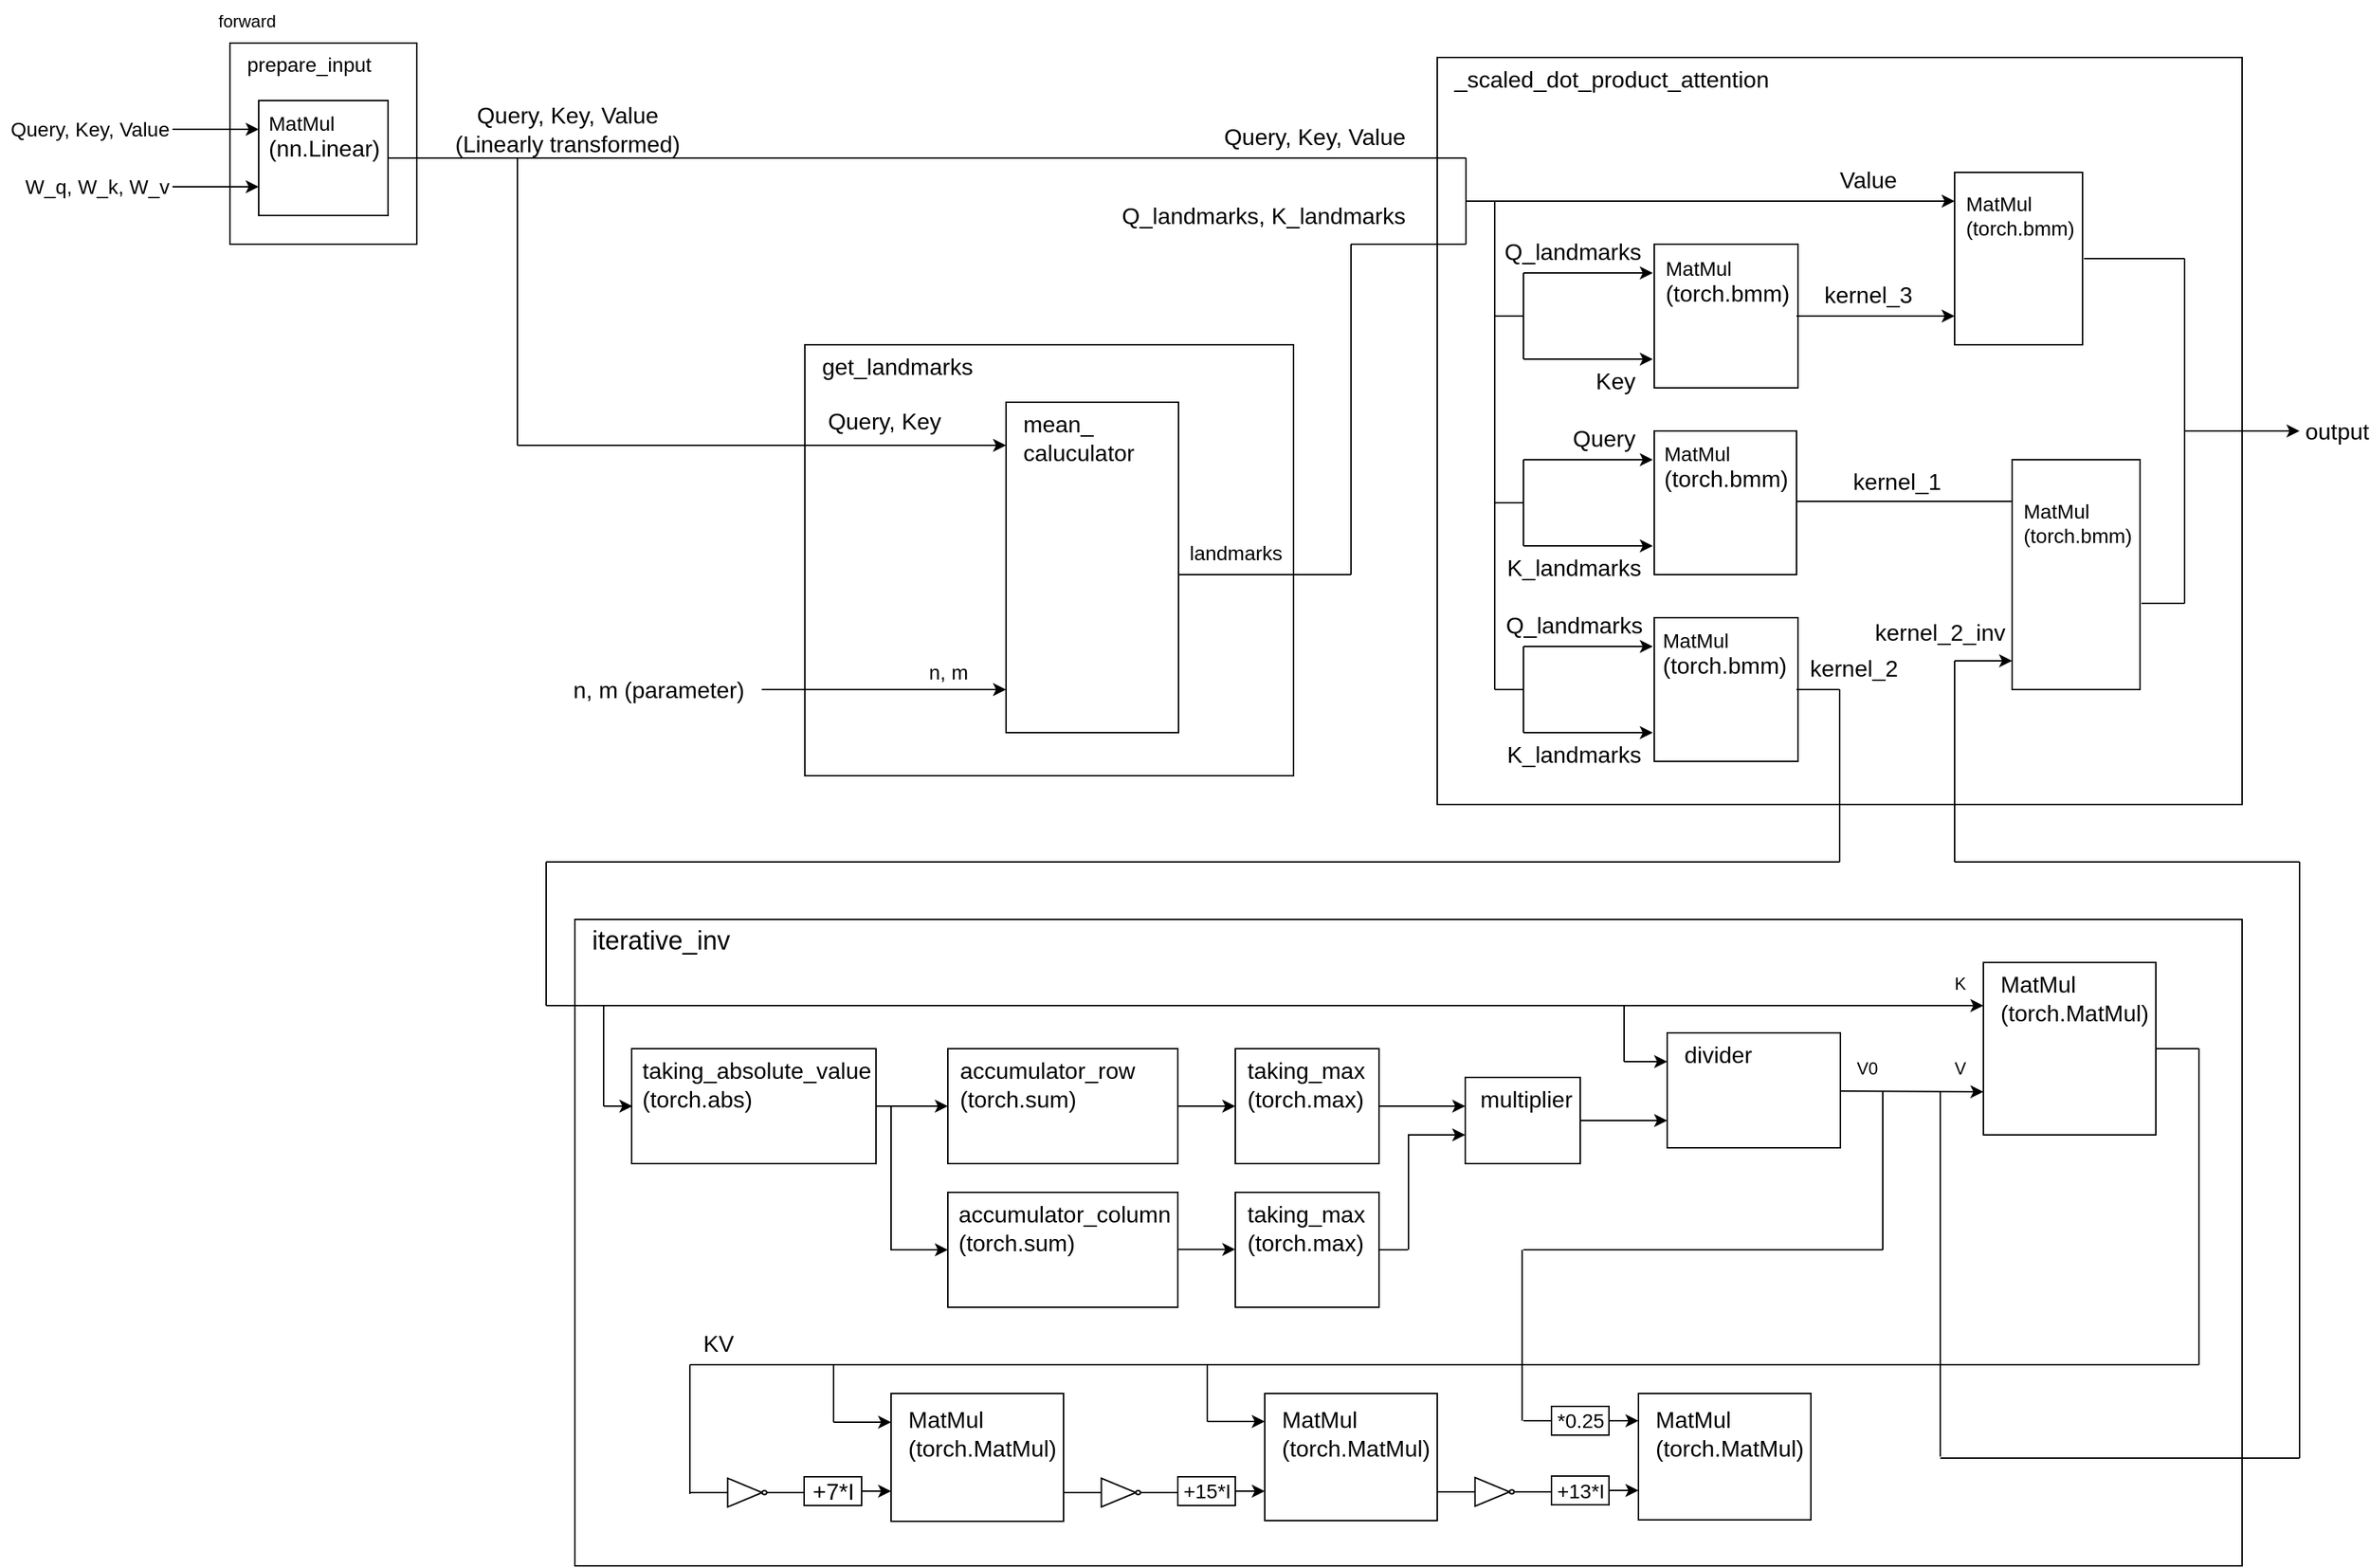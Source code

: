 <mxfile>
    <diagram id="p_NvklON_nJpqzWZonJb" name="ページ1">
        <mxGraphModel dx="1006" dy="666" grid="1" gridSize="10" guides="1" tooltips="1" connect="1" arrows="1" fold="1" page="1" pageScale="1" pageWidth="827" pageHeight="1169" math="0" shadow="0">
            <root>
                <mxCell id="0"/>
                <mxCell id="1" parent="0"/>
                <mxCell id="254" value="" style="rounded=0;whiteSpace=wrap;html=1;" parent="1" vertex="1">
                    <mxGeometry x="400" y="760" width="1160" height="450" as="geometry"/>
                </mxCell>
                <mxCell id="130" value="" style="rounded=0;whiteSpace=wrap;html=1;" parent="1" vertex="1">
                    <mxGeometry x="1000" y="160" width="560" height="520" as="geometry"/>
                </mxCell>
                <mxCell id="50" value="" style="rounded=0;whiteSpace=wrap;html=1;" parent="1" vertex="1">
                    <mxGeometry x="560" y="360" width="340" height="300" as="geometry"/>
                </mxCell>
                <mxCell id="2" value="" style="rounded=0;whiteSpace=wrap;html=1;" parent="1" vertex="1">
                    <mxGeometry x="160" y="150" width="130" height="140" as="geometry"/>
                </mxCell>
                <mxCell id="3" value="&lt;font style=&quot;font-size: 14px;&quot;&gt;prepare_input&lt;/font&gt;" style="text;html=1;align=left;verticalAlign=middle;whiteSpace=wrap;rounded=0;" parent="1" vertex="1">
                    <mxGeometry x="170" y="150" width="90" height="30" as="geometry"/>
                </mxCell>
                <mxCell id="5" value="" style="rounded=0;whiteSpace=wrap;html=1;" parent="1" vertex="1">
                    <mxGeometry x="180" y="190" width="90" height="80" as="geometry"/>
                </mxCell>
                <mxCell id="7" value="" style="endArrow=classic;html=1;" parent="1" edge="1">
                    <mxGeometry width="50" height="50" relative="1" as="geometry">
                        <mxPoint x="120" y="210" as="sourcePoint"/>
                        <mxPoint x="180" y="210" as="targetPoint"/>
                    </mxGeometry>
                </mxCell>
                <mxCell id="8" value="" style="endArrow=classic;html=1;" parent="1" edge="1">
                    <mxGeometry width="50" height="50" relative="1" as="geometry">
                        <mxPoint x="120" y="250" as="sourcePoint"/>
                        <mxPoint x="180" y="250" as="targetPoint"/>
                    </mxGeometry>
                </mxCell>
                <mxCell id="9" value="&lt;font style=&quot;font-size: 14px;&quot;&gt;Query, Key, Value&lt;/font&gt;" style="text;html=1;align=right;verticalAlign=middle;whiteSpace=wrap;rounded=0;" parent="1" vertex="1">
                    <mxGeometry y="200" width="120" height="20" as="geometry"/>
                </mxCell>
                <mxCell id="10" value="&lt;font style=&quot;font-size: 14px;&quot;&gt;W_q, W_k, W_v&lt;/font&gt;" style="text;html=1;align=right;verticalAlign=middle;whiteSpace=wrap;rounded=0;" parent="1" vertex="1">
                    <mxGeometry x="10" y="240" width="110" height="20" as="geometry"/>
                </mxCell>
                <mxCell id="12" value="forward" style="text;html=1;align=left;verticalAlign=middle;whiteSpace=wrap;rounded=0;" parent="1" vertex="1">
                    <mxGeometry x="150" y="120" width="50" height="30" as="geometry"/>
                </mxCell>
                <mxCell id="20" value="&lt;font style=&quot;font-size: 16px;&quot;&gt;Query, Key, Value&lt;/font&gt;&lt;div&gt;&lt;font size=&quot;3&quot;&gt;(Linearly transformed)&lt;/font&gt;&lt;/div&gt;" style="text;html=1;align=center;verticalAlign=middle;whiteSpace=wrap;rounded=0;" parent="1" vertex="1">
                    <mxGeometry x="300" y="195" width="190" height="30" as="geometry"/>
                </mxCell>
                <mxCell id="21" value="&lt;font style=&quot;font-size: 16px;&quot;&gt;_scaled_dot_product_attention&lt;/font&gt;" style="text;html=1;align=left;verticalAlign=middle;whiteSpace=wrap;rounded=0;" parent="1" vertex="1">
                    <mxGeometry x="1010" y="160" width="190" height="30" as="geometry"/>
                </mxCell>
                <mxCell id="22" value="" style="endArrow=none;html=1;" parent="1" edge="1">
                    <mxGeometry width="50" height="50" relative="1" as="geometry">
                        <mxPoint x="360" y="430" as="sourcePoint"/>
                        <mxPoint x="360" y="230" as="targetPoint"/>
                    </mxGeometry>
                </mxCell>
                <mxCell id="23" value="" style="endArrow=classic;html=1;" parent="1" edge="1">
                    <mxGeometry width="50" height="50" relative="1" as="geometry">
                        <mxPoint x="360" y="430" as="sourcePoint"/>
                        <mxPoint x="700" y="430" as="targetPoint"/>
                    </mxGeometry>
                </mxCell>
                <mxCell id="24" value="&lt;font style=&quot;font-size: 16px;&quot;&gt;get_landmarks&lt;/font&gt;" style="text;html=1;align=left;verticalAlign=middle;whiteSpace=wrap;rounded=0;" parent="1" vertex="1">
                    <mxGeometry x="570" y="360" width="90" height="30" as="geometry"/>
                </mxCell>
                <mxCell id="32" value="&lt;font style=&quot;font-size: 14px;&quot;&gt;MatMul&lt;/font&gt;&lt;div&gt;&lt;font size=&quot;3&quot;&gt;(nn.Linear)&lt;/font&gt;&lt;/div&gt;" style="text;html=1;align=left;verticalAlign=middle;whiteSpace=wrap;rounded=0;" parent="1" vertex="1">
                    <mxGeometry x="185" y="195" width="60" height="40" as="geometry"/>
                </mxCell>
                <mxCell id="33" value="" style="endArrow=classic;html=1;" parent="1" edge="1">
                    <mxGeometry width="50" height="50" relative="1" as="geometry">
                        <mxPoint x="530" y="600" as="sourcePoint"/>
                        <mxPoint x="700" y="600" as="targetPoint"/>
                    </mxGeometry>
                </mxCell>
                <mxCell id="34" value="&lt;font style=&quot;font-size: 16px;&quot;&gt;n, m (parameter)&lt;/font&gt;" style="text;html=1;align=right;verticalAlign=middle;whiteSpace=wrap;rounded=0;" parent="1" vertex="1">
                    <mxGeometry x="390" y="590" width="130" height="20" as="geometry"/>
                </mxCell>
                <mxCell id="42" value="&lt;font style=&quot;font-size: 14px;&quot;&gt;n, m&lt;/font&gt;" style="text;html=1;align=center;verticalAlign=middle;whiteSpace=wrap;rounded=0;" parent="1" vertex="1">
                    <mxGeometry x="640" y="580" width="40" height="15" as="geometry"/>
                </mxCell>
                <mxCell id="43" value="" style="rounded=0;whiteSpace=wrap;html=1;" parent="1" vertex="1">
                    <mxGeometry x="700" y="400" width="120" height="230" as="geometry"/>
                </mxCell>
                <mxCell id="44" value="&lt;font style=&quot;font-size: 16px;&quot;&gt;mean_&lt;/font&gt;&lt;div&gt;&lt;font style=&quot;font-size: 16px;&quot;&gt;caluculator&lt;/font&gt;&lt;/div&gt;" style="text;html=1;align=left;verticalAlign=middle;whiteSpace=wrap;rounded=0;" parent="1" vertex="1">
                    <mxGeometry x="710" y="410" width="110" height="30" as="geometry"/>
                </mxCell>
                <mxCell id="46" value="" style="endArrow=none;html=1;" parent="1" edge="1">
                    <mxGeometry width="50" height="50" relative="1" as="geometry">
                        <mxPoint x="820" y="520" as="sourcePoint"/>
                        <mxPoint x="940" y="520" as="targetPoint"/>
                    </mxGeometry>
                </mxCell>
                <mxCell id="49" value="&lt;font style=&quot;font-size: 14px;&quot;&gt;landmarks&lt;/font&gt;" style="text;html=1;align=center;verticalAlign=middle;whiteSpace=wrap;rounded=0;" parent="1" vertex="1">
                    <mxGeometry x="830" y="495" width="60" height="20" as="geometry"/>
                </mxCell>
                <mxCell id="51" value="&lt;font style=&quot;font-size: 16px;&quot;&gt;Query, Key, Value&lt;/font&gt;" style="text;html=1;align=right;verticalAlign=middle;whiteSpace=wrap;rounded=0;" parent="1" vertex="1">
                    <mxGeometry x="840" y="205" width="140" height="20" as="geometry"/>
                </mxCell>
                <mxCell id="52" value="" style="endArrow=none;html=1;" parent="1" edge="1">
                    <mxGeometry width="50" height="50" relative="1" as="geometry">
                        <mxPoint x="940" y="520" as="sourcePoint"/>
                        <mxPoint x="940" y="290" as="targetPoint"/>
                    </mxGeometry>
                </mxCell>
                <mxCell id="54" value="&lt;font style=&quot;font-size: 16px;&quot;&gt;Q_landmarks, K_landmarks&lt;/font&gt;" style="text;html=1;align=right;verticalAlign=middle;whiteSpace=wrap;rounded=0;" parent="1" vertex="1">
                    <mxGeometry x="780" y="260" width="200" height="20" as="geometry"/>
                </mxCell>
                <mxCell id="55" value="&lt;font style=&quot;font-size: 16px;&quot;&gt;Query, Key&lt;/font&gt;" style="text;html=1;align=center;verticalAlign=middle;whiteSpace=wrap;rounded=0;" parent="1" vertex="1">
                    <mxGeometry x="567.5" y="400" width="95" height="25" as="geometry"/>
                </mxCell>
                <mxCell id="56" value="" style="endArrow=none;html=1;" parent="1" edge="1">
                    <mxGeometry width="50" height="50" relative="1" as="geometry">
                        <mxPoint x="270" y="230" as="sourcePoint"/>
                        <mxPoint x="1020" y="230" as="targetPoint"/>
                    </mxGeometry>
                </mxCell>
                <mxCell id="57" value="" style="endArrow=none;html=1;" parent="1" edge="1">
                    <mxGeometry width="50" height="50" relative="1" as="geometry">
                        <mxPoint x="940" y="290" as="sourcePoint"/>
                        <mxPoint x="1020" y="290" as="targetPoint"/>
                    </mxGeometry>
                </mxCell>
                <mxCell id="58" value="" style="endArrow=none;html=1;" parent="1" edge="1">
                    <mxGeometry width="50" height="50" relative="1" as="geometry">
                        <mxPoint x="1020" y="290" as="sourcePoint"/>
                        <mxPoint x="1020" y="230" as="targetPoint"/>
                    </mxGeometry>
                </mxCell>
                <mxCell id="60" value="" style="endArrow=none;html=1;" parent="1" edge="1">
                    <mxGeometry width="50" height="50" relative="1" as="geometry">
                        <mxPoint x="1060" y="370" as="sourcePoint"/>
                        <mxPoint x="1060" y="310" as="targetPoint"/>
                    </mxGeometry>
                </mxCell>
                <mxCell id="61" value="" style="endArrow=classic;html=1;" parent="1" edge="1">
                    <mxGeometry width="50" height="50" relative="1" as="geometry">
                        <mxPoint x="1060" y="310" as="sourcePoint"/>
                        <mxPoint x="1150" y="310" as="targetPoint"/>
                    </mxGeometry>
                </mxCell>
                <mxCell id="62" value="" style="endArrow=classic;html=1;" parent="1" edge="1">
                    <mxGeometry width="50" height="50" relative="1" as="geometry">
                        <mxPoint x="1060" y="370" as="sourcePoint"/>
                        <mxPoint x="1150" y="370" as="targetPoint"/>
                    </mxGeometry>
                </mxCell>
                <mxCell id="74" value="" style="group" parent="1" vertex="1" connectable="0">
                    <mxGeometry x="1151" y="290" width="100" height="100" as="geometry"/>
                </mxCell>
                <mxCell id="63" value="" style="rounded=0;whiteSpace=wrap;html=1;" parent="74" vertex="1">
                    <mxGeometry width="100" height="100" as="geometry"/>
                </mxCell>
                <mxCell id="64" value="&lt;font style=&quot;font-size: 14px;&quot;&gt;MatMul&lt;/font&gt;&lt;div&gt;&lt;font size=&quot;3&quot;&gt;(torch.bmm)&lt;/font&gt;&lt;/div&gt;" style="text;html=1;align=left;verticalAlign=middle;whiteSpace=wrap;rounded=0;" parent="74" vertex="1">
                    <mxGeometry x="6.101" y="6" width="77.0" height="40" as="geometry"/>
                </mxCell>
                <mxCell id="75" value="&lt;font style=&quot;font-size: 16px;&quot;&gt;Q_landmarks&lt;/font&gt;" style="text;html=1;align=right;verticalAlign=middle;whiteSpace=wrap;rounded=0;" parent="1" vertex="1">
                    <mxGeometry x="1084" y="285" width="60" height="20" as="geometry"/>
                </mxCell>
                <mxCell id="76" value="&lt;font style=&quot;font-size: 16px;&quot;&gt;Key&lt;/font&gt;" style="text;html=1;align=right;verticalAlign=middle;whiteSpace=wrap;rounded=0;" parent="1" vertex="1">
                    <mxGeometry x="1065" y="375" width="75" height="20" as="geometry"/>
                </mxCell>
                <mxCell id="77" value="" style="endArrow=none;html=1;" parent="1" edge="1">
                    <mxGeometry width="50" height="50" relative="1" as="geometry">
                        <mxPoint x="1060" y="500" as="sourcePoint"/>
                        <mxPoint x="1060" y="440" as="targetPoint"/>
                    </mxGeometry>
                </mxCell>
                <mxCell id="78" value="" style="endArrow=classic;html=1;" parent="1" edge="1">
                    <mxGeometry width="50" height="50" relative="1" as="geometry">
                        <mxPoint x="1060" y="440" as="sourcePoint"/>
                        <mxPoint x="1150" y="440" as="targetPoint"/>
                    </mxGeometry>
                </mxCell>
                <mxCell id="79" value="" style="endArrow=classic;html=1;" parent="1" edge="1">
                    <mxGeometry width="50" height="50" relative="1" as="geometry">
                        <mxPoint x="1060" y="500" as="sourcePoint"/>
                        <mxPoint x="1150" y="500" as="targetPoint"/>
                    </mxGeometry>
                </mxCell>
                <mxCell id="80" value="" style="group" parent="1" vertex="1" connectable="0">
                    <mxGeometry x="1151" y="420" width="99" height="100" as="geometry"/>
                </mxCell>
                <mxCell id="81" value="" style="rounded=0;whiteSpace=wrap;html=1;" parent="80" vertex="1">
                    <mxGeometry width="99" height="100" as="geometry"/>
                </mxCell>
                <mxCell id="82" value="&lt;font style=&quot;font-size: 14px;&quot;&gt;MatMul&lt;/font&gt;&lt;div&gt;&lt;font size=&quot;3&quot;&gt;(torch.bmm)&lt;/font&gt;&lt;/div&gt;" style="text;html=1;align=left;verticalAlign=middle;whiteSpace=wrap;rounded=0;" parent="80" vertex="1">
                    <mxGeometry x="5.438" y="5" width="77.0" height="40" as="geometry"/>
                </mxCell>
                <mxCell id="83" value="&lt;font style=&quot;font-size: 16px;&quot;&gt;Query&lt;/font&gt;" style="text;html=1;align=right;verticalAlign=middle;whiteSpace=wrap;rounded=0;" parent="1" vertex="1">
                    <mxGeometry x="1080" y="415" width="60" height="20" as="geometry"/>
                </mxCell>
                <mxCell id="84" value="&lt;font style=&quot;font-size: 16px;&quot;&gt;K_landmarks&lt;/font&gt;" style="text;html=1;align=right;verticalAlign=middle;whiteSpace=wrap;rounded=0;" parent="1" vertex="1">
                    <mxGeometry x="1069" y="505" width="75" height="20" as="geometry"/>
                </mxCell>
                <mxCell id="85" value="" style="endArrow=none;html=1;" parent="1" edge="1">
                    <mxGeometry width="50" height="50" relative="1" as="geometry">
                        <mxPoint x="1060" y="630" as="sourcePoint"/>
                        <mxPoint x="1060" y="570" as="targetPoint"/>
                    </mxGeometry>
                </mxCell>
                <mxCell id="86" value="" style="endArrow=classic;html=1;" parent="1" edge="1">
                    <mxGeometry width="50" height="50" relative="1" as="geometry">
                        <mxPoint x="1060" y="570" as="sourcePoint"/>
                        <mxPoint x="1150" y="570" as="targetPoint"/>
                    </mxGeometry>
                </mxCell>
                <mxCell id="87" value="" style="endArrow=classic;html=1;" parent="1" edge="1">
                    <mxGeometry width="50" height="50" relative="1" as="geometry">
                        <mxPoint x="1060" y="630" as="sourcePoint"/>
                        <mxPoint x="1150" y="630" as="targetPoint"/>
                    </mxGeometry>
                </mxCell>
                <mxCell id="88" value="" style="group" parent="1" vertex="1" connectable="0">
                    <mxGeometry x="1151" y="550" width="100" height="100" as="geometry"/>
                </mxCell>
                <mxCell id="89" value="" style="rounded=0;whiteSpace=wrap;html=1;" parent="88" vertex="1">
                    <mxGeometry width="100" height="100" as="geometry"/>
                </mxCell>
                <mxCell id="90" value="&lt;font style=&quot;font-size: 14px;&quot;&gt;MatMul&lt;/font&gt;&lt;div&gt;&lt;font size=&quot;3&quot;&gt;(torch.bmm)&lt;/font&gt;&lt;/div&gt;" style="text;html=1;align=left;verticalAlign=middle;whiteSpace=wrap;rounded=0;" parent="88" vertex="1">
                    <mxGeometry x="3.889" y="5" width="69.222" height="40" as="geometry"/>
                </mxCell>
                <mxCell id="91" value="&lt;font style=&quot;font-size: 16px;&quot;&gt;Q_landmarks&lt;/font&gt;" style="text;html=1;align=right;verticalAlign=middle;whiteSpace=wrap;rounded=0;" parent="1" vertex="1">
                    <mxGeometry x="1085" y="545" width="60" height="20" as="geometry"/>
                </mxCell>
                <mxCell id="92" value="&lt;font style=&quot;font-size: 16px;&quot;&gt;K_landmarks&lt;/font&gt;" style="text;html=1;align=right;verticalAlign=middle;whiteSpace=wrap;rounded=0;" parent="1" vertex="1">
                    <mxGeometry x="1069" y="635" width="75" height="20" as="geometry"/>
                </mxCell>
                <mxCell id="93" value="" style="endArrow=none;html=1;" parent="1" edge="1">
                    <mxGeometry width="50" height="50" relative="1" as="geometry">
                        <mxPoint x="1040" y="600" as="sourcePoint"/>
                        <mxPoint x="1040" y="260" as="targetPoint"/>
                    </mxGeometry>
                </mxCell>
                <mxCell id="94" value="" style="endArrow=none;html=1;" parent="1" edge="1">
                    <mxGeometry width="50" height="50" relative="1" as="geometry">
                        <mxPoint x="1040" y="470" as="sourcePoint"/>
                        <mxPoint x="1060" y="470" as="targetPoint"/>
                    </mxGeometry>
                </mxCell>
                <mxCell id="95" value="" style="endArrow=none;html=1;" parent="1" edge="1">
                    <mxGeometry width="50" height="50" relative="1" as="geometry">
                        <mxPoint x="1040" y="600" as="sourcePoint"/>
                        <mxPoint x="1060" y="600" as="targetPoint"/>
                    </mxGeometry>
                </mxCell>
                <mxCell id="98" value="" style="endArrow=classic;html=1;" parent="1" edge="1">
                    <mxGeometry width="50" height="50" relative="1" as="geometry">
                        <mxPoint x="1250" y="469" as="sourcePoint"/>
                        <mxPoint x="1420" y="469" as="targetPoint"/>
                    </mxGeometry>
                </mxCell>
                <mxCell id="99" value="&lt;font style=&quot;font-size: 16px;&quot;&gt;kernel_1&lt;/font&gt;" style="text;html=1;align=center;verticalAlign=middle;whiteSpace=wrap;rounded=0;" parent="1" vertex="1">
                    <mxGeometry x="1290" y="440" width="60" height="30" as="geometry"/>
                </mxCell>
                <mxCell id="101" value="&lt;font style=&quot;font-size: 16px;&quot;&gt;kernel_2&lt;/font&gt;" style="text;html=1;align=center;verticalAlign=middle;whiteSpace=wrap;rounded=0;" parent="1" vertex="1">
                    <mxGeometry x="1260" y="570" width="60" height="30" as="geometry"/>
                </mxCell>
                <mxCell id="104" value="&lt;font style=&quot;font-size: 16px;&quot;&gt;kernel_3&lt;/font&gt;" style="text;html=1;align=center;verticalAlign=middle;whiteSpace=wrap;rounded=0;" parent="1" vertex="1">
                    <mxGeometry x="1270" y="310" width="60" height="30" as="geometry"/>
                </mxCell>
                <mxCell id="106" value="" style="endArrow=classic;html=1;" parent="1" edge="1">
                    <mxGeometry width="50" height="50" relative="1" as="geometry">
                        <mxPoint x="1020" y="260" as="sourcePoint"/>
                        <mxPoint x="1360" y="260" as="targetPoint"/>
                    </mxGeometry>
                </mxCell>
                <mxCell id="107" value="" style="endArrow=classic;html=1;" parent="1" edge="1">
                    <mxGeometry width="50" height="50" relative="1" as="geometry">
                        <mxPoint x="1250" y="340" as="sourcePoint"/>
                        <mxPoint x="1360" y="340" as="targetPoint"/>
                    </mxGeometry>
                </mxCell>
                <mxCell id="108" value="&lt;font style=&quot;font-size: 16px;&quot;&gt;Value&lt;/font&gt;" style="text;html=1;align=center;verticalAlign=middle;whiteSpace=wrap;rounded=0;" parent="1" vertex="1">
                    <mxGeometry x="1270" y="230" width="60" height="30" as="geometry"/>
                </mxCell>
                <mxCell id="109" value="" style="group" parent="1" vertex="1" connectable="0">
                    <mxGeometry x="1360" y="240" width="89" height="120" as="geometry"/>
                </mxCell>
                <mxCell id="110" value="" style="rounded=0;whiteSpace=wrap;html=1;" parent="109" vertex="1">
                    <mxGeometry width="89" height="120" as="geometry"/>
                </mxCell>
                <mxCell id="111" value="&lt;font style=&quot;font-size: 14px;&quot;&gt;MatMul&lt;/font&gt;&lt;div&gt;&lt;font style=&quot;font-size: 14px;&quot;&gt;(torch.bmm)&lt;/font&gt;&lt;/div&gt;" style="text;html=1;align=left;verticalAlign=middle;whiteSpace=wrap;rounded=0;" parent="109" vertex="1">
                    <mxGeometry x="5.889" y="6" width="69.222" height="48" as="geometry"/>
                </mxCell>
                <mxCell id="112" value="" style="group" parent="1" vertex="1" connectable="0">
                    <mxGeometry x="1400" y="440" width="89" height="200" as="geometry"/>
                </mxCell>
                <mxCell id="113" value="" style="rounded=0;whiteSpace=wrap;html=1;" parent="112" vertex="1">
                    <mxGeometry width="89" height="160" as="geometry"/>
                </mxCell>
                <mxCell id="114" value="&lt;font style=&quot;font-size: 14px;&quot;&gt;MatMul&lt;/font&gt;&lt;div&gt;&lt;font style=&quot;font-size: 14px;&quot;&gt;(torch.bmm)&lt;/font&gt;&lt;/div&gt;" style="text;html=1;align=left;verticalAlign=middle;whiteSpace=wrap;rounded=0;" parent="112" vertex="1">
                    <mxGeometry x="5.889" y="4" width="69.222" height="80" as="geometry"/>
                </mxCell>
                <mxCell id="115" value="" style="endArrow=none;html=1;" parent="1" edge="1">
                    <mxGeometry width="50" height="50" relative="1" as="geometry">
                        <mxPoint x="1250" y="600" as="sourcePoint"/>
                        <mxPoint x="1280" y="600" as="targetPoint"/>
                    </mxGeometry>
                </mxCell>
                <mxCell id="118" value="" style="endArrow=none;html=1;" parent="1" edge="1">
                    <mxGeometry width="50" height="50" relative="1" as="geometry">
                        <mxPoint x="1280" y="720" as="sourcePoint"/>
                        <mxPoint x="1280" y="600" as="targetPoint"/>
                    </mxGeometry>
                </mxCell>
                <mxCell id="119" value="" style="endArrow=none;html=1;" parent="1" edge="1">
                    <mxGeometry width="50" height="50" relative="1" as="geometry">
                        <mxPoint x="1360" y="720" as="sourcePoint"/>
                        <mxPoint x="1360" y="580" as="targetPoint"/>
                    </mxGeometry>
                </mxCell>
                <mxCell id="120" value="" style="endArrow=classic;html=1;" parent="1" edge="1">
                    <mxGeometry width="50" height="50" relative="1" as="geometry">
                        <mxPoint x="1360" y="580" as="sourcePoint"/>
                        <mxPoint x="1400" y="580" as="targetPoint"/>
                    </mxGeometry>
                </mxCell>
                <mxCell id="121" value="&lt;font style=&quot;font-size: 16px;&quot;&gt;kernel_2_inv&lt;/font&gt;" style="text;html=1;align=center;verticalAlign=middle;whiteSpace=wrap;rounded=0;" parent="1" vertex="1">
                    <mxGeometry x="1320" y="545" width="60" height="30" as="geometry"/>
                </mxCell>
                <mxCell id="124" value="" style="endArrow=none;html=1;" parent="1" edge="1">
                    <mxGeometry width="50" height="50" relative="1" as="geometry">
                        <mxPoint x="1450" y="300" as="sourcePoint"/>
                        <mxPoint x="1520" y="300" as="targetPoint"/>
                    </mxGeometry>
                </mxCell>
                <mxCell id="125" value="" style="endArrow=none;html=1;" parent="1" edge="1">
                    <mxGeometry width="50" height="50" relative="1" as="geometry">
                        <mxPoint x="1490" y="540" as="sourcePoint"/>
                        <mxPoint x="1520" y="540" as="targetPoint"/>
                    </mxGeometry>
                </mxCell>
                <mxCell id="126" value="" style="endArrow=none;html=1;" parent="1" edge="1">
                    <mxGeometry width="50" height="50" relative="1" as="geometry">
                        <mxPoint x="1520" y="540" as="sourcePoint"/>
                        <mxPoint x="1520" y="300" as="targetPoint"/>
                    </mxGeometry>
                </mxCell>
                <mxCell id="127" value="" style="endArrow=classic;html=1;" parent="1" edge="1">
                    <mxGeometry width="50" height="50" relative="1" as="geometry">
                        <mxPoint x="1520" y="420" as="sourcePoint"/>
                        <mxPoint x="1600" y="420" as="targetPoint"/>
                    </mxGeometry>
                </mxCell>
                <mxCell id="129" value="&lt;font style=&quot;font-size: 16px;&quot;&gt;output&lt;/font&gt;" style="text;html=1;align=left;verticalAlign=middle;whiteSpace=wrap;rounded=0;" parent="1" vertex="1">
                    <mxGeometry x="1602" y="400" width="36" height="40" as="geometry"/>
                </mxCell>
                <mxCell id="131" value="&lt;font style=&quot;font-size: 18px;&quot;&gt;iterative_inv&lt;/font&gt;" style="text;html=1;align=left;verticalAlign=middle;whiteSpace=wrap;rounded=0;" parent="1" vertex="1">
                    <mxGeometry x="410" y="760" width="100" height="30" as="geometry"/>
                </mxCell>
                <mxCell id="132" value="" style="endArrow=none;html=1;" parent="1" edge="1">
                    <mxGeometry width="50" height="50" relative="1" as="geometry">
                        <mxPoint x="380" y="720" as="sourcePoint"/>
                        <mxPoint x="1280" y="720" as="targetPoint"/>
                    </mxGeometry>
                </mxCell>
                <mxCell id="170" value="" style="group" parent="1" vertex="1" connectable="0">
                    <mxGeometry x="439.5" y="839" width="700" height="211" as="geometry"/>
                </mxCell>
                <mxCell id="135" value="" style="group" parent="170" vertex="1" connectable="0">
                    <mxGeometry y="11" width="170" height="80" as="geometry"/>
                </mxCell>
                <mxCell id="133" value="" style="rounded=0;whiteSpace=wrap;html=1;" parent="135" vertex="1">
                    <mxGeometry width="170" height="80" as="geometry"/>
                </mxCell>
                <mxCell id="134" value="&lt;font style=&quot;font-size: 16px;&quot;&gt;taking_absolute_value&lt;/font&gt;&lt;div&gt;&lt;font size=&quot;3&quot;&gt;(torch.abs)&lt;/font&gt;&lt;/div&gt;" style="text;html=1;align=left;verticalAlign=middle;whiteSpace=wrap;rounded=0;" parent="135" vertex="1">
                    <mxGeometry x="5.625" y="5" width="138.125" height="40" as="geometry"/>
                </mxCell>
                <mxCell id="136" value="" style="group" parent="170" vertex="1" connectable="0">
                    <mxGeometry x="220" y="11" width="160" height="80" as="geometry"/>
                </mxCell>
                <mxCell id="137" value="" style="rounded=0;whiteSpace=wrap;html=1;" parent="136" vertex="1">
                    <mxGeometry width="160" height="80" as="geometry"/>
                </mxCell>
                <mxCell id="138" value="&lt;div&gt;&lt;font style=&quot;font-size: 16px;&quot; color=&quot;#000000&quot;&gt;accumulator_row&lt;/font&gt;&lt;/div&gt;&lt;div&gt;&lt;font size=&quot;3&quot;&gt;(torch.sum)&lt;/font&gt;&lt;/div&gt;" style="text;html=1;align=left;verticalAlign=middle;whiteSpace=wrap;rounded=0;" parent="136" vertex="1">
                    <mxGeometry x="6" y="5" width="130" height="40" as="geometry"/>
                </mxCell>
                <mxCell id="146" value="" style="group" parent="170" vertex="1" connectable="0">
                    <mxGeometry x="220" y="111" width="160" height="80" as="geometry"/>
                </mxCell>
                <mxCell id="147" value="" style="rounded=0;whiteSpace=wrap;html=1;" parent="146" vertex="1">
                    <mxGeometry width="160" height="80" as="geometry"/>
                </mxCell>
                <mxCell id="148" value="&lt;div&gt;&lt;font style=&quot;font-size: 16px;&quot; color=&quot;#000000&quot;&gt;accumulator_column&lt;/font&gt;&lt;/div&gt;&lt;div&gt;&lt;font size=&quot;3&quot;&gt;(torch.sum)&lt;/font&gt;&lt;/div&gt;" style="text;html=1;align=left;verticalAlign=middle;whiteSpace=wrap;rounded=0;" parent="146" vertex="1">
                    <mxGeometry x="5" y="5" width="130" height="40" as="geometry"/>
                </mxCell>
                <mxCell id="149" value="" style="group" parent="170" vertex="1" connectable="0">
                    <mxGeometry x="420" y="11" width="100" height="80" as="geometry"/>
                </mxCell>
                <mxCell id="150" value="" style="rounded=0;whiteSpace=wrap;html=1;" parent="149" vertex="1">
                    <mxGeometry width="100" height="80" as="geometry"/>
                </mxCell>
                <mxCell id="151" value="&lt;div&gt;&lt;font style=&quot;font-size: 16px;&quot; color=&quot;#000000&quot;&gt;taking_max&lt;/font&gt;&lt;/div&gt;&lt;div&gt;&lt;font size=&quot;3&quot;&gt;(torch.max)&lt;/font&gt;&lt;/div&gt;" style="text;html=1;align=left;verticalAlign=middle;whiteSpace=wrap;rounded=0;" parent="149" vertex="1">
                    <mxGeometry x="6.25" y="5" width="81.25" height="40" as="geometry"/>
                </mxCell>
                <mxCell id="152" value="" style="group" parent="170" vertex="1" connectable="0">
                    <mxGeometry x="420" y="111" width="100" height="80" as="geometry"/>
                </mxCell>
                <mxCell id="153" value="" style="rounded=0;whiteSpace=wrap;html=1;" parent="152" vertex="1">
                    <mxGeometry width="100" height="80" as="geometry"/>
                </mxCell>
                <mxCell id="154" value="&lt;div&gt;&lt;font style=&quot;font-size: 16px;&quot; color=&quot;#000000&quot;&gt;taking_max&lt;/font&gt;&lt;/div&gt;&lt;div&gt;&lt;font size=&quot;3&quot;&gt;(torch.max)&lt;/font&gt;&lt;/div&gt;" style="text;html=1;align=left;verticalAlign=middle;whiteSpace=wrap;rounded=0;" parent="152" vertex="1">
                    <mxGeometry x="6.25" y="5" width="81.25" height="40" as="geometry"/>
                </mxCell>
                <mxCell id="156" value="" style="endArrow=none;html=1;" parent="170" edge="1">
                    <mxGeometry width="50" height="50" relative="1" as="geometry">
                        <mxPoint x="180.5" y="151" as="sourcePoint"/>
                        <mxPoint x="180.5" y="51" as="targetPoint"/>
                    </mxGeometry>
                </mxCell>
                <mxCell id="157" value="" style="endArrow=classic;html=1;" parent="170" edge="1">
                    <mxGeometry width="50" height="50" relative="1" as="geometry">
                        <mxPoint x="170.5" y="51" as="sourcePoint"/>
                        <mxPoint x="220" y="51" as="targetPoint"/>
                    </mxGeometry>
                </mxCell>
                <mxCell id="158" value="" style="endArrow=classic;html=1;" parent="170" edge="1">
                    <mxGeometry width="50" height="50" relative="1" as="geometry">
                        <mxPoint x="180" y="151" as="sourcePoint"/>
                        <mxPoint x="220" y="151" as="targetPoint"/>
                    </mxGeometry>
                </mxCell>
                <mxCell id="159" value="" style="endArrow=classic;html=1;" parent="170" edge="1">
                    <mxGeometry width="50" height="50" relative="1" as="geometry">
                        <mxPoint x="380" y="51" as="sourcePoint"/>
                        <mxPoint x="420" y="51" as="targetPoint"/>
                    </mxGeometry>
                </mxCell>
                <mxCell id="160" value="" style="endArrow=classic;html=1;" parent="170" edge="1">
                    <mxGeometry width="50" height="50" relative="1" as="geometry">
                        <mxPoint x="380" y="150.7" as="sourcePoint"/>
                        <mxPoint x="420" y="150.7" as="targetPoint"/>
                    </mxGeometry>
                </mxCell>
                <mxCell id="161" value="" style="endArrow=none;html=1;" parent="170" edge="1">
                    <mxGeometry width="50" height="50" relative="1" as="geometry">
                        <mxPoint x="520" y="51" as="sourcePoint"/>
                        <mxPoint x="540" y="51" as="targetPoint"/>
                    </mxGeometry>
                </mxCell>
                <mxCell id="162" value="" style="endArrow=none;html=1;" parent="170" edge="1">
                    <mxGeometry width="50" height="50" relative="1" as="geometry">
                        <mxPoint x="520" y="151" as="sourcePoint"/>
                        <mxPoint x="540" y="151" as="targetPoint"/>
                    </mxGeometry>
                </mxCell>
                <mxCell id="164" value="" style="endArrow=classic;html=1;" parent="170" edge="1">
                    <mxGeometry width="50" height="50" relative="1" as="geometry">
                        <mxPoint x="540" y="51" as="sourcePoint"/>
                        <mxPoint x="580" y="51" as="targetPoint"/>
                    </mxGeometry>
                </mxCell>
                <mxCell id="165" value="" style="rounded=0;whiteSpace=wrap;html=1;" parent="170" vertex="1">
                    <mxGeometry x="580" y="31" width="80" height="60" as="geometry"/>
                </mxCell>
                <mxCell id="166" value="&lt;font style=&quot;font-size: 16px;&quot;&gt;multiplier&lt;/font&gt;" style="text;html=1;align=left;verticalAlign=middle;whiteSpace=wrap;rounded=0;" parent="170" vertex="1">
                    <mxGeometry x="588" y="31" width="60" height="30" as="geometry"/>
                </mxCell>
                <mxCell id="167" value="" style="endArrow=none;html=1;" parent="170" edge="1">
                    <mxGeometry width="50" height="50" relative="1" as="geometry">
                        <mxPoint x="540.5" y="151" as="sourcePoint"/>
                        <mxPoint x="540.5" y="71" as="targetPoint"/>
                    </mxGeometry>
                </mxCell>
                <mxCell id="168" value="" style="endArrow=classic;html=1;" parent="170" edge="1">
                    <mxGeometry width="50" height="50" relative="1" as="geometry">
                        <mxPoint x="540" y="71" as="sourcePoint"/>
                        <mxPoint x="580" y="71" as="targetPoint"/>
                    </mxGeometry>
                </mxCell>
                <mxCell id="174" value="" style="endArrow=none;html=1;" parent="170" edge="1">
                    <mxGeometry width="50" height="50" relative="1" as="geometry">
                        <mxPoint x="690.5" y="20" as="sourcePoint"/>
                        <mxPoint x="690.5" y="-19" as="targetPoint"/>
                    </mxGeometry>
                </mxCell>
                <mxCell id="247" value="" style="endArrow=none;html=1;" parent="170" edge="1">
                    <mxGeometry width="50" height="50" relative="1" as="geometry">
                        <mxPoint x="620.5" y="151" as="sourcePoint"/>
                        <mxPoint x="870.5" y="151" as="targetPoint"/>
                    </mxGeometry>
                </mxCell>
                <mxCell id="246" value="" style="endArrow=none;html=1;" parent="170" edge="1">
                    <mxGeometry width="50" height="50" relative="1" as="geometry">
                        <mxPoint x="619.58" y="270" as="sourcePoint"/>
                        <mxPoint x="619.58" y="151" as="targetPoint"/>
                    </mxGeometry>
                </mxCell>
                <mxCell id="172" value="" style="endArrow=none;html=1;" parent="1" edge="1">
                    <mxGeometry width="50" height="50" relative="1" as="geometry">
                        <mxPoint x="380" y="820" as="sourcePoint"/>
                        <mxPoint x="380" y="720" as="targetPoint"/>
                    </mxGeometry>
                </mxCell>
                <mxCell id="173" value="" style="endArrow=classic;html=1;" parent="1" edge="1">
                    <mxGeometry width="50" height="50" relative="1" as="geometry">
                        <mxPoint x="380" y="820" as="sourcePoint"/>
                        <mxPoint x="1380" y="820" as="targetPoint"/>
                    </mxGeometry>
                </mxCell>
                <mxCell id="177" value="" style="rounded=0;whiteSpace=wrap;html=1;" parent="1" vertex="1">
                    <mxGeometry x="1160" y="839" width="120.5" height="80" as="geometry"/>
                </mxCell>
                <mxCell id="176" value="" style="endArrow=classic;html=1;" parent="1" edge="1">
                    <mxGeometry width="50" height="50" relative="1" as="geometry">
                        <mxPoint x="1130" y="859" as="sourcePoint"/>
                        <mxPoint x="1160" y="859" as="targetPoint"/>
                    </mxGeometry>
                </mxCell>
                <mxCell id="178" value="&lt;font style=&quot;font-size: 16px;&quot;&gt;divider&lt;/font&gt;" style="text;html=1;align=left;verticalAlign=middle;whiteSpace=wrap;rounded=0;" parent="1" vertex="1">
                    <mxGeometry x="1170" y="839" width="50" height="30" as="geometry"/>
                </mxCell>
                <mxCell id="179" value="" style="endArrow=none;html=1;" parent="1" edge="1">
                    <mxGeometry width="50" height="50" relative="1" as="geometry">
                        <mxPoint x="420" y="890" as="sourcePoint"/>
                        <mxPoint x="420" y="820" as="targetPoint"/>
                    </mxGeometry>
                </mxCell>
                <mxCell id="181" value="" style="endArrow=classic;html=1;" parent="1" edge="1">
                    <mxGeometry width="50" height="50" relative="1" as="geometry">
                        <mxPoint x="1280.5" y="879.5" as="sourcePoint"/>
                        <mxPoint x="1380" y="880" as="targetPoint"/>
                    </mxGeometry>
                </mxCell>
                <mxCell id="182" value="V0" style="text;html=1;align=left;verticalAlign=middle;whiteSpace=wrap;rounded=0;" parent="1" vertex="1">
                    <mxGeometry x="1290" y="849" width="30" height="30" as="geometry"/>
                </mxCell>
                <mxCell id="183" value="K" style="text;html=1;align=right;verticalAlign=middle;whiteSpace=wrap;rounded=0;" parent="1" vertex="1">
                    <mxGeometry x="1340" y="790" width="30" height="30" as="geometry"/>
                </mxCell>
                <mxCell id="184" value="V" style="text;html=1;align=right;verticalAlign=middle;whiteSpace=wrap;rounded=0;" parent="1" vertex="1">
                    <mxGeometry x="1360" y="849" width="10" height="30" as="geometry"/>
                </mxCell>
                <mxCell id="169" value="" style="endArrow=classic;html=1;" parent="1" edge="1">
                    <mxGeometry width="50" height="50" relative="1" as="geometry">
                        <mxPoint x="1100" y="900" as="sourcePoint"/>
                        <mxPoint x="1160" y="900" as="targetPoint"/>
                    </mxGeometry>
                </mxCell>
                <mxCell id="188" value="" style="endArrow=classic;html=1;" parent="1" edge="1">
                    <mxGeometry width="50" height="50" relative="1" as="geometry">
                        <mxPoint x="420" y="890" as="sourcePoint"/>
                        <mxPoint x="440" y="890" as="targetPoint"/>
                    </mxGeometry>
                </mxCell>
                <mxCell id="190" value="" style="rounded=0;whiteSpace=wrap;html=1;fontStyle=1" parent="1" vertex="1">
                    <mxGeometry x="1380" y="790" width="120" height="120" as="geometry"/>
                </mxCell>
                <mxCell id="191" value="&lt;font style=&quot;font-size: 16px;&quot;&gt;MatMul&lt;/font&gt;&lt;div&gt;&lt;font size=&quot;3&quot;&gt;(torch.MatMul)&lt;/font&gt;&lt;/div&gt;" style="text;html=1;align=left;verticalAlign=middle;whiteSpace=wrap;rounded=0;" parent="1" vertex="1">
                    <mxGeometry x="1390" y="795" width="60" height="39" as="geometry"/>
                </mxCell>
                <mxCell id="202" value="" style="rounded=0;whiteSpace=wrap;html=1;fontStyle=1" parent="1" vertex="1">
                    <mxGeometry x="620" y="1090" width="120" height="89" as="geometry"/>
                </mxCell>
                <mxCell id="203" value="&lt;font style=&quot;font-size: 16px;&quot;&gt;MatMul&lt;/font&gt;&lt;div&gt;&lt;font size=&quot;3&quot;&gt;(torch.MatMul)&lt;/font&gt;&lt;/div&gt;" style="text;html=1;align=left;verticalAlign=middle;whiteSpace=wrap;rounded=0;" parent="1" vertex="1">
                    <mxGeometry x="630" y="1098.5" width="60" height="39" as="geometry"/>
                </mxCell>
                <mxCell id="204" value="" style="endArrow=classic;html=1;" parent="1" source="207" edge="1">
                    <mxGeometry width="50" height="50" relative="1" as="geometry">
                        <mxPoint x="479.5" y="1158" as="sourcePoint"/>
                        <mxPoint x="620" y="1158" as="targetPoint"/>
                    </mxGeometry>
                </mxCell>
                <mxCell id="207" value="&lt;font style=&quot;font-size: 16px;&quot;&gt;+7*I&lt;/font&gt;" style="rounded=0;whiteSpace=wrap;html=1;" parent="1" vertex="1">
                    <mxGeometry x="559.5" y="1148" width="40" height="20" as="geometry"/>
                </mxCell>
                <mxCell id="214" value="" style="verticalLabelPosition=bottom;shadow=0;dashed=0;align=center;html=1;verticalAlign=top;shape=mxgraph.electrical.logic_gates.inverter_2" parent="1" vertex="1">
                    <mxGeometry x="499.5" y="1149" width="40" height="20" as="geometry"/>
                </mxCell>
                <mxCell id="215" value="" style="endArrow=none;html=1;entryX=0;entryY=0.5;entryDx=0;entryDy=0;entryPerimeter=0;" parent="1" target="214" edge="1">
                    <mxGeometry width="50" height="50" relative="1" as="geometry">
                        <mxPoint x="480" y="1159" as="sourcePoint"/>
                        <mxPoint x="600" y="1170" as="targetPoint"/>
                    </mxGeometry>
                </mxCell>
                <mxCell id="216" value="" style="endArrow=none;html=1;exitX=1;exitY=0.5;exitDx=0;exitDy=0;exitPerimeter=0;" parent="1" source="214" edge="1">
                    <mxGeometry width="50" height="50" relative="1" as="geometry">
                        <mxPoint x="560" y="1210" as="sourcePoint"/>
                        <mxPoint x="560" y="1159" as="targetPoint"/>
                    </mxGeometry>
                </mxCell>
                <mxCell id="223" value="" style="endArrow=classic;html=1;" parent="1" source="224" edge="1">
                    <mxGeometry width="50" height="50" relative="1" as="geometry">
                        <mxPoint x="739.5" y="1158" as="sourcePoint"/>
                        <mxPoint x="880" y="1158" as="targetPoint"/>
                    </mxGeometry>
                </mxCell>
                <mxCell id="224" value="&lt;font style=&quot;font-size: 14px;&quot;&gt;+15*I&lt;/font&gt;" style="rounded=0;whiteSpace=wrap;html=1;" parent="1" vertex="1">
                    <mxGeometry x="819.5" y="1148" width="40" height="20" as="geometry"/>
                </mxCell>
                <mxCell id="225" value="" style="verticalLabelPosition=bottom;shadow=0;dashed=0;align=center;html=1;verticalAlign=top;shape=mxgraph.electrical.logic_gates.inverter_2" parent="1" vertex="1">
                    <mxGeometry x="759.5" y="1149" width="40" height="20" as="geometry"/>
                </mxCell>
                <mxCell id="226" value="" style="endArrow=none;html=1;entryX=0;entryY=0.5;entryDx=0;entryDy=0;entryPerimeter=0;" parent="1" target="225" edge="1">
                    <mxGeometry width="50" height="50" relative="1" as="geometry">
                        <mxPoint x="740" y="1159" as="sourcePoint"/>
                        <mxPoint x="860" y="1170" as="targetPoint"/>
                    </mxGeometry>
                </mxCell>
                <mxCell id="227" value="" style="endArrow=none;html=1;exitX=1;exitY=0.5;exitDx=0;exitDy=0;exitPerimeter=0;" parent="1" source="225" edge="1">
                    <mxGeometry width="50" height="50" relative="1" as="geometry">
                        <mxPoint x="820" y="1210" as="sourcePoint"/>
                        <mxPoint x="820" y="1159" as="targetPoint"/>
                    </mxGeometry>
                </mxCell>
                <mxCell id="228" value="" style="endArrow=none;html=1;" parent="1" edge="1">
                    <mxGeometry width="50" height="50" relative="1" as="geometry">
                        <mxPoint x="480" y="1160" as="sourcePoint"/>
                        <mxPoint x="480" y="1070" as="targetPoint"/>
                    </mxGeometry>
                </mxCell>
                <mxCell id="230" value="" style="endArrow=none;html=1;" parent="1" edge="1">
                    <mxGeometry width="50" height="50" relative="1" as="geometry">
                        <mxPoint x="1500" y="850" as="sourcePoint"/>
                        <mxPoint x="1530" y="850" as="targetPoint"/>
                    </mxGeometry>
                </mxCell>
                <mxCell id="231" value="" style="endArrow=none;html=1;" parent="1" edge="1">
                    <mxGeometry width="50" height="50" relative="1" as="geometry">
                        <mxPoint x="1530" y="1070" as="sourcePoint"/>
                        <mxPoint x="1530" y="850" as="targetPoint"/>
                    </mxGeometry>
                </mxCell>
                <mxCell id="229" value="" style="endArrow=none;html=1;" parent="1" edge="1">
                    <mxGeometry width="50" height="50" relative="1" as="geometry">
                        <mxPoint x="480" y="1070" as="sourcePoint"/>
                        <mxPoint x="1530" y="1070" as="targetPoint"/>
                    </mxGeometry>
                </mxCell>
                <mxCell id="205" value="&lt;font style=&quot;font-size: 16px;&quot;&gt;KV&lt;/font&gt;" style="text;html=1;align=center;verticalAlign=middle;whiteSpace=wrap;rounded=0;" parent="1" vertex="1">
                    <mxGeometry x="490" y="1040" width="20" height="30" as="geometry"/>
                </mxCell>
                <mxCell id="232" value="" style="endArrow=classic;html=1;" parent="1" edge="1">
                    <mxGeometry width="50" height="50" relative="1" as="geometry">
                        <mxPoint x="580" y="1110" as="sourcePoint"/>
                        <mxPoint x="620" y="1110" as="targetPoint"/>
                    </mxGeometry>
                </mxCell>
                <mxCell id="233" value="" style="endArrow=none;html=1;" parent="1" edge="1">
                    <mxGeometry width="50" height="50" relative="1" as="geometry">
                        <mxPoint x="580" y="1110" as="sourcePoint"/>
                        <mxPoint x="580" y="1070" as="targetPoint"/>
                    </mxGeometry>
                </mxCell>
                <mxCell id="234" value="" style="rounded=0;whiteSpace=wrap;html=1;fontStyle=1" parent="1" vertex="1">
                    <mxGeometry x="880" y="1090" width="120" height="88.5" as="geometry"/>
                </mxCell>
                <mxCell id="235" value="&lt;font style=&quot;font-size: 16px;&quot;&gt;MatMul&lt;/font&gt;&lt;div&gt;&lt;font size=&quot;3&quot;&gt;(torch.MatMul)&lt;/font&gt;&lt;/div&gt;" style="text;html=1;align=left;verticalAlign=middle;whiteSpace=wrap;rounded=0;" parent="1" vertex="1">
                    <mxGeometry x="890" y="1098" width="60" height="39" as="geometry"/>
                </mxCell>
                <mxCell id="236" value="" style="endArrow=classic;html=1;" parent="1" edge="1">
                    <mxGeometry width="50" height="50" relative="1" as="geometry">
                        <mxPoint x="840" y="1109.5" as="sourcePoint"/>
                        <mxPoint x="880" y="1109.5" as="targetPoint"/>
                    </mxGeometry>
                </mxCell>
                <mxCell id="237" value="" style="endArrow=none;html=1;" parent="1" edge="1">
                    <mxGeometry width="50" height="50" relative="1" as="geometry">
                        <mxPoint x="840" y="1109.5" as="sourcePoint"/>
                        <mxPoint x="840" y="1069.5" as="targetPoint"/>
                    </mxGeometry>
                </mxCell>
                <mxCell id="238" value="" style="endArrow=classic;html=1;" parent="1" source="239" edge="1">
                    <mxGeometry width="50" height="50" relative="1" as="geometry">
                        <mxPoint x="999.5" y="1157.5" as="sourcePoint"/>
                        <mxPoint x="1140" y="1157.5" as="targetPoint"/>
                    </mxGeometry>
                </mxCell>
                <mxCell id="239" value="&lt;font style=&quot;font-size: 14px;&quot;&gt;+13*I&lt;/font&gt;" style="rounded=0;whiteSpace=wrap;html=1;" parent="1" vertex="1">
                    <mxGeometry x="1079.5" y="1147.5" width="40" height="20" as="geometry"/>
                </mxCell>
                <mxCell id="240" value="" style="verticalLabelPosition=bottom;shadow=0;dashed=0;align=center;html=1;verticalAlign=top;shape=mxgraph.electrical.logic_gates.inverter_2" parent="1" vertex="1">
                    <mxGeometry x="1019.5" y="1148.5" width="40" height="20" as="geometry"/>
                </mxCell>
                <mxCell id="241" value="" style="endArrow=none;html=1;entryX=0;entryY=0.5;entryDx=0;entryDy=0;entryPerimeter=0;" parent="1" target="240" edge="1">
                    <mxGeometry width="50" height="50" relative="1" as="geometry">
                        <mxPoint x="1000" y="1158.5" as="sourcePoint"/>
                        <mxPoint x="1120" y="1169.5" as="targetPoint"/>
                    </mxGeometry>
                </mxCell>
                <mxCell id="242" value="" style="endArrow=none;html=1;exitX=1;exitY=0.5;exitDx=0;exitDy=0;exitPerimeter=0;" parent="1" source="240" edge="1">
                    <mxGeometry width="50" height="50" relative="1" as="geometry">
                        <mxPoint x="1080" y="1209.5" as="sourcePoint"/>
                        <mxPoint x="1080" y="1158.5" as="targetPoint"/>
                    </mxGeometry>
                </mxCell>
                <mxCell id="243" value="" style="rounded=0;whiteSpace=wrap;html=1;fontStyle=1" parent="1" vertex="1">
                    <mxGeometry x="1140" y="1090" width="120" height="88" as="geometry"/>
                </mxCell>
                <mxCell id="244" value="&lt;font style=&quot;font-size: 16px;&quot;&gt;MatMul&lt;/font&gt;&lt;div&gt;&lt;font size=&quot;3&quot;&gt;(torch.MatMul)&lt;/font&gt;&lt;/div&gt;" style="text;html=1;align=left;verticalAlign=middle;whiteSpace=wrap;rounded=0;" parent="1" vertex="1">
                    <mxGeometry x="1150" y="1098" width="60" height="39" as="geometry"/>
                </mxCell>
                <mxCell id="245" value="" style="endArrow=classic;html=1;" parent="1" source="249" edge="1">
                    <mxGeometry width="50" height="50" relative="1" as="geometry">
                        <mxPoint x="1060" y="1109" as="sourcePoint"/>
                        <mxPoint x="1140" y="1109" as="targetPoint"/>
                    </mxGeometry>
                </mxCell>
                <mxCell id="248" value="" style="endArrow=none;html=1;" parent="1" edge="1">
                    <mxGeometry width="50" height="50" relative="1" as="geometry">
                        <mxPoint x="1310" y="990" as="sourcePoint"/>
                        <mxPoint x="1310" y="880" as="targetPoint"/>
                    </mxGeometry>
                </mxCell>
                <mxCell id="249" value="&lt;font style=&quot;font-size: 14px;&quot;&gt;*0.25&lt;/font&gt;" style="rounded=0;whiteSpace=wrap;html=1;" parent="1" vertex="1">
                    <mxGeometry x="1079.5" y="1099" width="40" height="20" as="geometry"/>
                </mxCell>
                <mxCell id="251" value="" style="endArrow=none;html=1;entryX=0;entryY=0.5;entryDx=0;entryDy=0;" parent="1" target="249" edge="1">
                    <mxGeometry width="50" height="50" relative="1" as="geometry">
                        <mxPoint x="1060" y="1109" as="sourcePoint"/>
                        <mxPoint x="1110" y="1090" as="targetPoint"/>
                    </mxGeometry>
                </mxCell>
                <mxCell id="253" value="" style="endArrow=none;html=1;" parent="1" edge="1">
                    <mxGeometry width="50" height="50" relative="1" as="geometry">
                        <mxPoint x="1350" y="1134" as="sourcePoint"/>
                        <mxPoint x="1350" y="880" as="targetPoint"/>
                    </mxGeometry>
                </mxCell>
                <mxCell id="255" value="" style="endArrow=none;html=1;" parent="1" edge="1">
                    <mxGeometry width="50" height="50" relative="1" as="geometry">
                        <mxPoint x="1360" y="720" as="sourcePoint"/>
                        <mxPoint x="1600" y="720" as="targetPoint"/>
                    </mxGeometry>
                </mxCell>
                <mxCell id="258" value="" style="endArrow=none;html=1;" parent="1" edge="1">
                    <mxGeometry width="50" height="50" relative="1" as="geometry">
                        <mxPoint x="1350" y="1135" as="sourcePoint"/>
                        <mxPoint x="1600" y="1135" as="targetPoint"/>
                    </mxGeometry>
                </mxCell>
                <mxCell id="259" value="" style="endArrow=none;html=1;" parent="1" edge="1">
                    <mxGeometry width="50" height="50" relative="1" as="geometry">
                        <mxPoint x="1600" y="1135" as="sourcePoint"/>
                        <mxPoint x="1600" y="720" as="targetPoint"/>
                    </mxGeometry>
                </mxCell>
                <mxCell id="260" value="" style="endArrow=none;html=1;" parent="1" edge="1">
                    <mxGeometry width="50" height="50" relative="1" as="geometry">
                        <mxPoint x="1040" y="340" as="sourcePoint"/>
                        <mxPoint x="1060" y="340" as="targetPoint"/>
                    </mxGeometry>
                </mxCell>
            </root>
        </mxGraphModel>
    </diagram>
</mxfile>